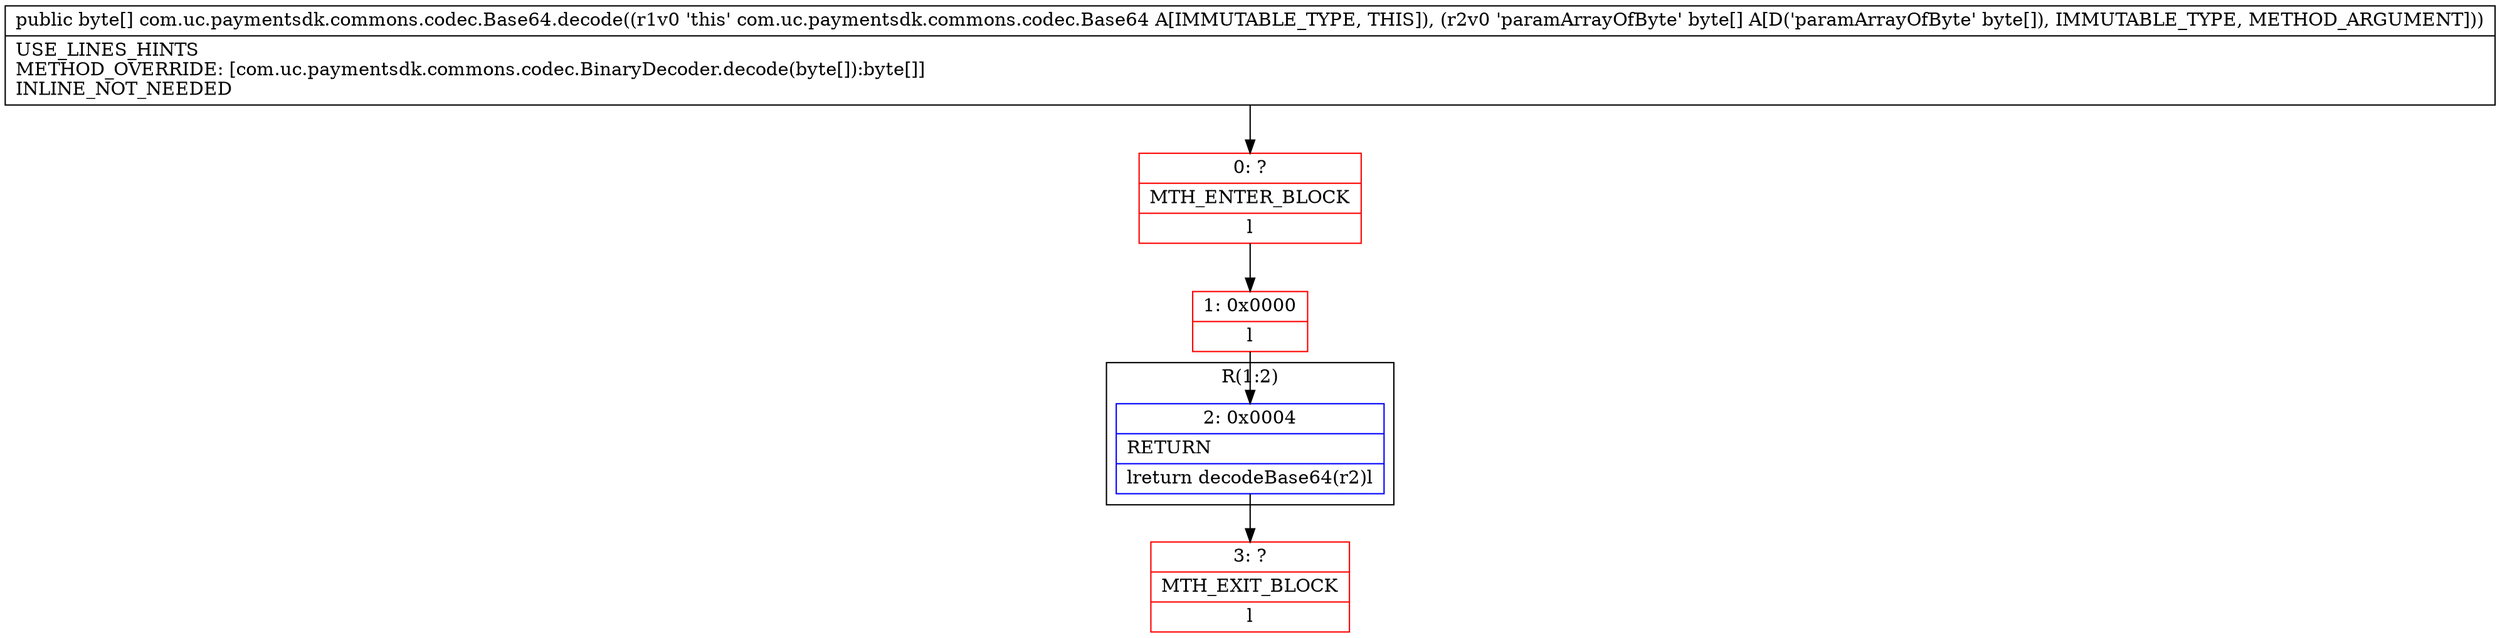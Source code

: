 digraph "CFG forcom.uc.paymentsdk.commons.codec.Base64.decode([B)[B" {
subgraph cluster_Region_2038046366 {
label = "R(1:2)";
node [shape=record,color=blue];
Node_2 [shape=record,label="{2\:\ 0x0004|RETURN\l|lreturn decodeBase64(r2)l}"];
}
Node_0 [shape=record,color=red,label="{0\:\ ?|MTH_ENTER_BLOCK\l|l}"];
Node_1 [shape=record,color=red,label="{1\:\ 0x0000|l}"];
Node_3 [shape=record,color=red,label="{3\:\ ?|MTH_EXIT_BLOCK\l|l}"];
MethodNode[shape=record,label="{public byte[] com.uc.paymentsdk.commons.codec.Base64.decode((r1v0 'this' com.uc.paymentsdk.commons.codec.Base64 A[IMMUTABLE_TYPE, THIS]), (r2v0 'paramArrayOfByte' byte[] A[D('paramArrayOfByte' byte[]), IMMUTABLE_TYPE, METHOD_ARGUMENT]))  | USE_LINES_HINTS\lMETHOD_OVERRIDE: [com.uc.paymentsdk.commons.codec.BinaryDecoder.decode(byte[]):byte[]]\lINLINE_NOT_NEEDED\l}"];
MethodNode -> Node_0;
Node_2 -> Node_3;
Node_0 -> Node_1;
Node_1 -> Node_2;
}

